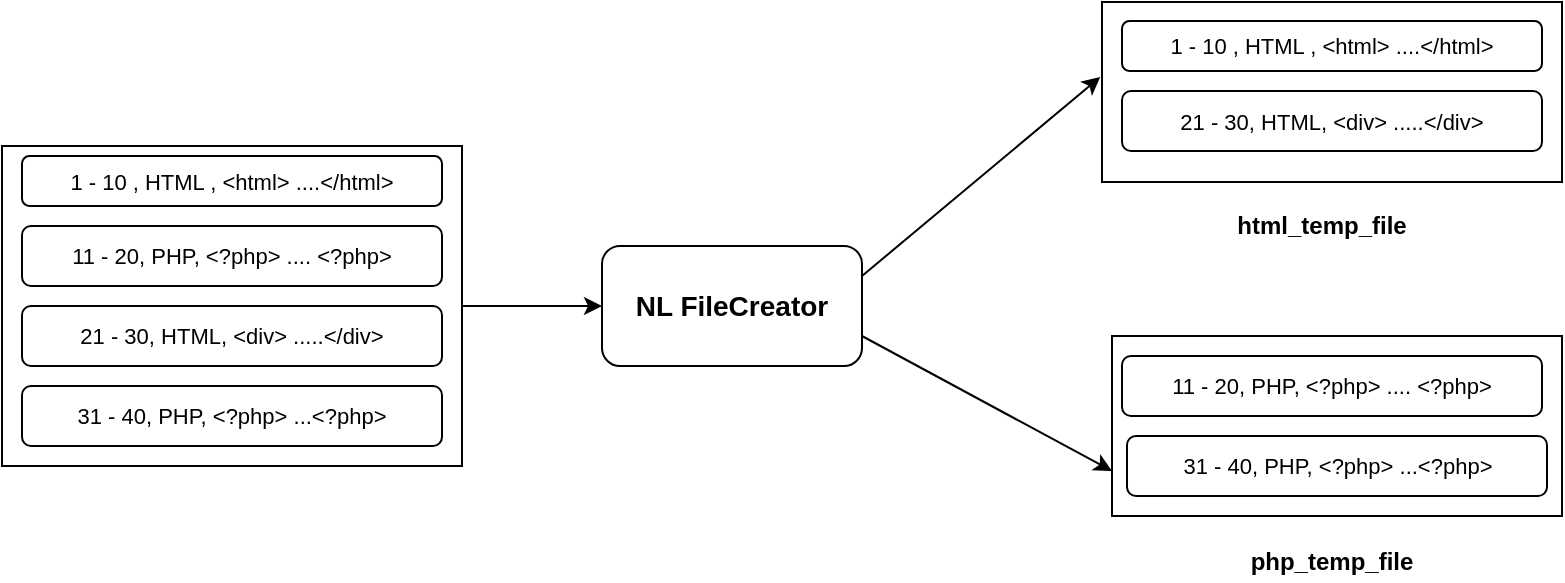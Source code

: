 <mxfile version="10.5.9" type="google"><diagram id="oOooBEMvh_IoG06G5ZB9" name="Page-1"><mxGraphModel dx="1010" dy="617" grid="1" gridSize="10" guides="1" tooltips="1" connect="1" arrows="1" fold="1" page="1" pageScale="1" pageWidth="850" pageHeight="1100" math="0" shadow="0"><root><mxCell id="0"/><mxCell id="1" parent="0"/><mxCell id="5S64sOvdnUQV3BEATF75-10" value="" style="rounded=0;whiteSpace=wrap;html=1;" parent="1" vertex="1"><mxGeometry x="570" y="68" width="230" height="90" as="geometry"/></mxCell><mxCell id="5S64sOvdnUQV3BEATF75-9" style="edgeStyle=orthogonalEdgeStyle;rounded=0;orthogonalLoop=1;jettySize=auto;html=1;exitX=1;exitY=0.5;exitDx=0;exitDy=0;" parent="1" source="5S64sOvdnUQV3BEATF75-6" target="5S64sOvdnUQV3BEATF75-8" edge="1"><mxGeometry relative="1" as="geometry"/></mxCell><mxCell id="5S64sOvdnUQV3BEATF75-6" value="" style="rounded=0;whiteSpace=wrap;html=1;" parent="1" vertex="1"><mxGeometry x="20" y="140" width="230" height="160" as="geometry"/></mxCell><mxCell id="5S64sOvdnUQV3BEATF75-2" value="1 - 10 , HTML , &amp;lt;html&amp;gt; ....&amp;lt;/html&amp;gt;" style="rounded=1;whiteSpace=wrap;html=1;fontSize=11;" parent="1" vertex="1"><mxGeometry x="30" y="145" width="210" height="25" as="geometry"/></mxCell><mxCell id="5S64sOvdnUQV3BEATF75-3" value="&lt;font style=&quot;font-size: 11px&quot;&gt;11 - 20, PHP, &amp;lt;?php&amp;gt; .... &amp;lt;?php&amp;gt;&lt;/font&gt;" style="rounded=1;whiteSpace=wrap;html=1;" parent="1" vertex="1"><mxGeometry x="30" y="180" width="210" height="30" as="geometry"/></mxCell><mxCell id="5S64sOvdnUQV3BEATF75-4" value="&lt;font style=&quot;font-size: 11px&quot;&gt;21 - 30, HTML, &amp;lt;div&amp;gt; .....&amp;lt;/div&amp;gt;&lt;/font&gt;" style="rounded=1;whiteSpace=wrap;html=1;" parent="1" vertex="1"><mxGeometry x="30" y="220" width="210" height="30" as="geometry"/></mxCell><mxCell id="5S64sOvdnUQV3BEATF75-5" value="&lt;font style=&quot;font-size: 11px&quot;&gt;31 - 40, PHP, &amp;lt;?php&amp;gt; ...&amp;lt;?php&amp;gt;&lt;/font&gt;" style="rounded=1;whiteSpace=wrap;html=1;" parent="1" vertex="1"><mxGeometry x="30" y="260" width="210" height="30" as="geometry"/></mxCell><mxCell id="5S64sOvdnUQV3BEATF75-8" value="&lt;b&gt;&lt;font style=&quot;font-size: 14px&quot;&gt;NL FileCreator&lt;/font&gt;&lt;/b&gt;" style="rounded=1;whiteSpace=wrap;html=1;" parent="1" vertex="1"><mxGeometry x="320" y="190" width="130" height="60" as="geometry"/></mxCell><mxCell id="5S64sOvdnUQV3BEATF75-11" value="1 - 10 , HTML , &amp;lt;html&amp;gt; ....&amp;lt;/html&amp;gt;" style="rounded=1;whiteSpace=wrap;html=1;fontSize=11;" parent="1" vertex="1"><mxGeometry x="580" y="77.5" width="210" height="25" as="geometry"/></mxCell><mxCell id="5S64sOvdnUQV3BEATF75-12" value="&lt;font style=&quot;font-size: 11px&quot;&gt;21 - 30, HTML, &amp;lt;div&amp;gt; .....&amp;lt;/div&amp;gt;&lt;/font&gt;" style="rounded=1;whiteSpace=wrap;html=1;" parent="1" vertex="1"><mxGeometry x="580" y="112.5" width="210" height="30" as="geometry"/></mxCell><mxCell id="5S64sOvdnUQV3BEATF75-13" value="&lt;b&gt;html_temp_file&lt;/b&gt;" style="text;html=1;strokeColor=none;fillColor=none;align=center;verticalAlign=middle;whiteSpace=wrap;rounded=0;" parent="1" vertex="1"><mxGeometry x="620" y="170" width="120" height="20" as="geometry"/></mxCell><mxCell id="5S64sOvdnUQV3BEATF75-14" value="" style="rounded=0;whiteSpace=wrap;html=1;" parent="1" vertex="1"><mxGeometry x="575" y="235" width="225" height="90" as="geometry"/></mxCell><mxCell id="5S64sOvdnUQV3BEATF75-17" value="&lt;b&gt;php_temp_file&lt;/b&gt;" style="text;html=1;strokeColor=none;fillColor=none;align=center;verticalAlign=middle;whiteSpace=wrap;rounded=0;" parent="1" vertex="1"><mxGeometry x="625" y="337.5" width="120" height="20" as="geometry"/></mxCell><mxCell id="5S64sOvdnUQV3BEATF75-18" value="&lt;font style=&quot;font-size: 11px&quot;&gt;11 - 20, PHP, &amp;lt;?php&amp;gt; .... &amp;lt;?php&amp;gt;&lt;/font&gt;" style="rounded=1;whiteSpace=wrap;html=1;" parent="1" vertex="1"><mxGeometry x="580" y="245" width="210" height="30" as="geometry"/></mxCell><mxCell id="5S64sOvdnUQV3BEATF75-21" value="" style="endArrow=classic;html=1;entryX=-0.004;entryY=0.417;entryDx=0;entryDy=0;entryPerimeter=0;exitX=1;exitY=0.25;exitDx=0;exitDy=0;" parent="1" source="5S64sOvdnUQV3BEATF75-8" target="5S64sOvdnUQV3BEATF75-10" edge="1"><mxGeometry width="50" height="50" relative="1" as="geometry"><mxPoint x="450" y="220" as="sourcePoint"/><mxPoint x="500" y="170" as="targetPoint"/></mxGeometry></mxCell><mxCell id="5S64sOvdnUQV3BEATF75-22" value="" style="endArrow=classic;html=1;exitX=1;exitY=0.75;exitDx=0;exitDy=0;entryX=0;entryY=0.75;entryDx=0;entryDy=0;" parent="1" source="5S64sOvdnUQV3BEATF75-8" target="5S64sOvdnUQV3BEATF75-14" edge="1"><mxGeometry width="50" height="50" relative="1" as="geometry"><mxPoint x="450" y="260" as="sourcePoint"/><mxPoint x="500" y="210" as="targetPoint"/></mxGeometry></mxCell><mxCell id="5S64sOvdnUQV3BEATF75-23" value="&lt;font style=&quot;font-size: 11px&quot;&gt;31 - 40, PHP, &amp;lt;?php&amp;gt; ...&amp;lt;?php&amp;gt;&lt;/font&gt;" style="rounded=1;whiteSpace=wrap;html=1;" parent="1" vertex="1"><mxGeometry x="582.5" y="285" width="210" height="30" as="geometry"/></mxCell></root></mxGraphModel></diagram></mxfile>